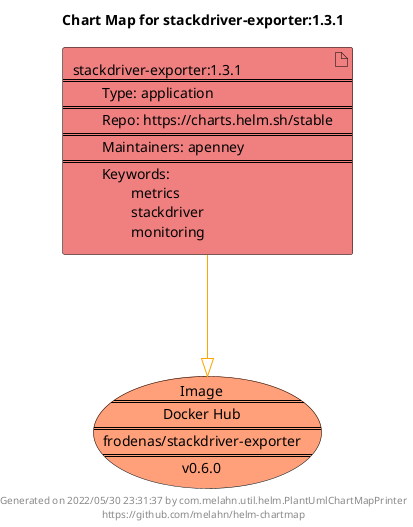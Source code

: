 @startuml
skinparam linetype ortho
skinparam backgroundColor white
skinparam usecaseBorderColor black
skinparam usecaseArrowColor LightSlateGray
skinparam artifactBorderColor black
skinparam artifactArrowColor LightSlateGray

title Chart Map for stackdriver-exporter:1.3.1

'There is one referenced Helm Chart
artifact "stackdriver-exporter:1.3.1\n====\n\tType: application\n====\n\tRepo: https://charts.helm.sh/stable\n====\n\tMaintainers: apenney\n====\n\tKeywords: \n\t\tmetrics\n\t\tstackdriver\n\t\tmonitoring" as stackdriver_exporter_1_3_1 #LightCoral

'There is one referenced Docker Image
usecase "Image\n====\nDocker Hub\n====\nfrodenas/stackdriver-exporter\n====\nv0.6.0" as frodenas_stackdriver_exporter_v0_6_0 #LightSalmon

'Chart Dependencies
stackdriver_exporter_1_3_1--[#orange]-|>frodenas_stackdriver_exporter_v0_6_0

center footer Generated on 2022/05/30 23:31:37 by com.melahn.util.helm.PlantUmlChartMapPrinter\nhttps://github.com/melahn/helm-chartmap
@enduml
